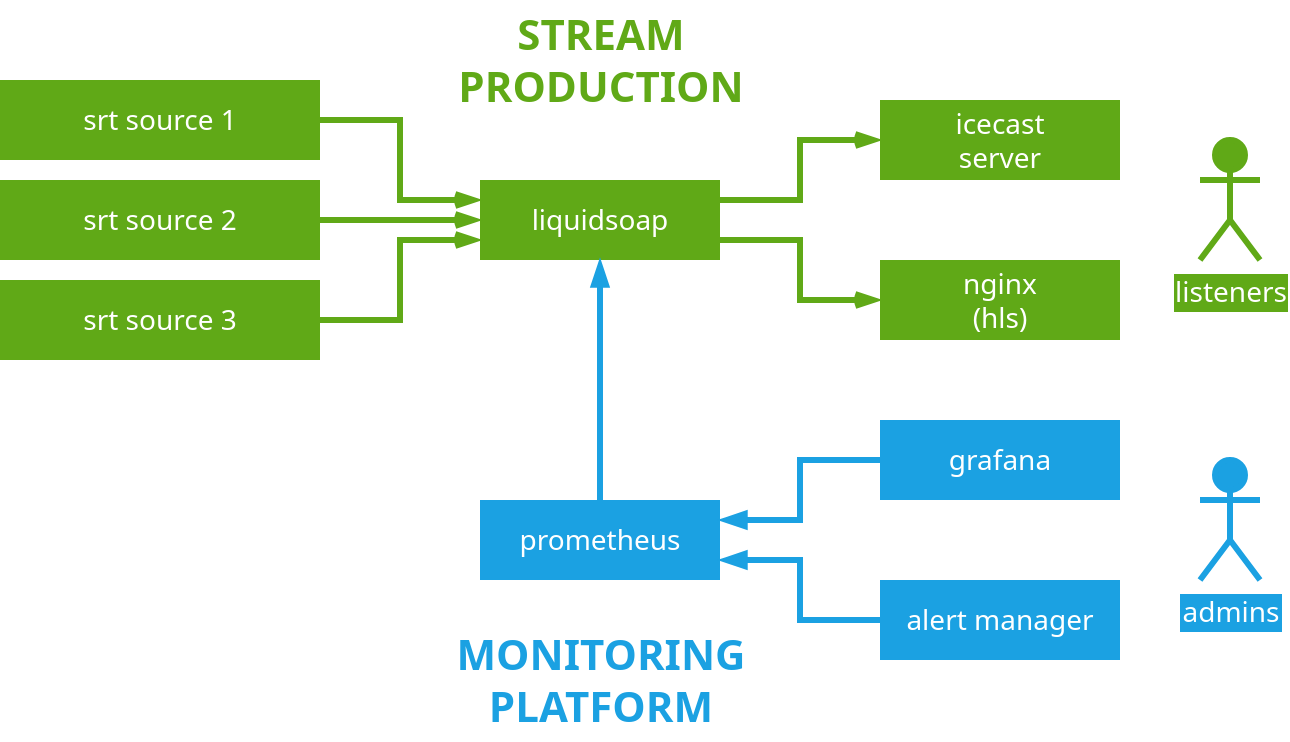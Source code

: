 <mxfile version="21.2.8" type="device" pages="2">
  <diagram name="basic" id="DVGj2fJL1oKiS5vvhOPz">
    <mxGraphModel dx="880" dy="595" grid="1" gridSize="10" guides="1" tooltips="1" connect="1" arrows="1" fold="1" page="1" pageScale="1" pageWidth="850" pageHeight="1100" math="0" shadow="0">
      <root>
        <mxCell id="0" />
        <mxCell id="1" parent="0" />
        <mxCell id="zurReYj8ri__1f3xQ187-6" style="edgeStyle=orthogonalEdgeStyle;rounded=0;hachureGap=4;orthogonalLoop=1;jettySize=auto;html=1;exitX=1;exitY=0.25;exitDx=0;exitDy=0;entryX=0;entryY=0.5;entryDx=0;entryDy=0;fontFamily=Noto Sans;fontSize=14;fillColor=#60a917;strokeColor=#60a917;fontSource=https%3A%2F%2Ffonts.googleapis.com%2Fcss%3Ffamily%3DNoto%2BSans;fontColor=#FFFFFF;strokeWidth=3;endArrow=openThin;endFill=0;" parent="1" source="zurReYj8ri__1f3xQ187-1" target="zurReYj8ri__1f3xQ187-2" edge="1">
          <mxGeometry relative="1" as="geometry" />
        </mxCell>
        <mxCell id="zurReYj8ri__1f3xQ187-7" style="edgeStyle=orthogonalEdgeStyle;rounded=0;hachureGap=4;orthogonalLoop=1;jettySize=auto;html=1;exitX=1;exitY=0.75;exitDx=0;exitDy=0;fontFamily=Noto Sans;fontSize=14;fillColor=#60a917;strokeColor=#60a917;fontSource=https%3A%2F%2Ffonts.googleapis.com%2Fcss%3Ffamily%3DNoto%2BSans;fontColor=#FFFFFF;strokeWidth=3;endArrow=openThin;endFill=0;" parent="1" source="zurReYj8ri__1f3xQ187-1" target="zurReYj8ri__1f3xQ187-3" edge="1">
          <mxGeometry relative="1" as="geometry" />
        </mxCell>
        <mxCell id="zurReYj8ri__1f3xQ187-1" value="liquidsoap" style="rounded=0;whiteSpace=wrap;html=1;hachureGap=4;fontFamily=Noto Sans;fontSize=14;fillColor=#60a917;strokeColor=none;fontSource=https%3A%2F%2Ffonts.googleapis.com%2Fcss%3Ffamily%3DNoto%2BSans;fontColor=#ffffff;strokeWidth=3;" parent="1" vertex="1">
          <mxGeometry x="320" y="240" width="120" height="40" as="geometry" />
        </mxCell>
        <mxCell id="zurReYj8ri__1f3xQ187-2" value="icecast&lt;br style=&quot;font-size: 14px;&quot;&gt;server" style="rounded=0;whiteSpace=wrap;html=1;hachureGap=4;fontFamily=Noto Sans;fontSize=14;fillColor=#60a917;strokeColor=none;fontSource=https%3A%2F%2Ffonts.googleapis.com%2Fcss%3Ffamily%3DNoto%2BSans;fontColor=#ffffff;strokeWidth=3;" parent="1" vertex="1">
          <mxGeometry x="520" y="200" width="120" height="40" as="geometry" />
        </mxCell>
        <mxCell id="zurReYj8ri__1f3xQ187-3" value="nginx&lt;br style=&quot;font-size: 14px;&quot;&gt;(hls)" style="rounded=0;whiteSpace=wrap;html=1;hachureGap=4;fontFamily=Noto Sans;fontSize=14;fillColor=#60a917;strokeColor=none;fontSource=https%3A%2F%2Ffonts.googleapis.com%2Fcss%3Ffamily%3DNoto%2BSans;fontColor=#ffffff;strokeWidth=3;" parent="1" vertex="1">
          <mxGeometry x="520" y="280" width="120" height="40" as="geometry" />
        </mxCell>
        <mxCell id="zurReYj8ri__1f3xQ187-11" value="" style="edgeStyle=orthogonalEdgeStyle;rounded=0;hachureGap=4;orthogonalLoop=1;jettySize=auto;html=1;exitX=1;exitY=0.5;exitDx=0;exitDy=0;entryX=0;entryY=0.25;entryDx=0;entryDy=0;fontFamily=Noto Sans;fontSize=14;fillColor=#60a917;strokeColor=#60a917;fontSource=https%3A%2F%2Ffonts.googleapis.com%2Fcss%3Ffamily%3DNoto%2BSans;fontColor=#FFFFFF;strokeWidth=3;endArrow=openThin;endFill=0;" parent="1" source="zurReYj8ri__1f3xQ187-8" target="zurReYj8ri__1f3xQ187-1" edge="1">
          <mxGeometry relative="1" as="geometry">
            <Array as="points">
              <mxPoint x="280" y="210" />
              <mxPoint x="280" y="250" />
            </Array>
            <mxPoint as="offset" />
          </mxGeometry>
        </mxCell>
        <mxCell id="zurReYj8ri__1f3xQ187-8" value="srt source 1" style="rounded=0;whiteSpace=wrap;html=1;hachureGap=4;fontFamily=Noto Sans;fontSize=14;fillColor=#60a917;strokeColor=none;fontSource=https%3A%2F%2Ffonts.googleapis.com%2Fcss%3Ffamily%3DNoto%2BSans;fontColor=#ffffff;strokeWidth=3;" parent="1" vertex="1">
          <mxGeometry x="80" y="190" width="160" height="40" as="geometry" />
        </mxCell>
        <mxCell id="zurReYj8ri__1f3xQ187-12" style="edgeStyle=orthogonalEdgeStyle;rounded=0;hachureGap=4;orthogonalLoop=1;jettySize=auto;html=1;exitX=1;exitY=0.5;exitDx=0;exitDy=0;entryX=0;entryY=0.5;entryDx=0;entryDy=0;fontFamily=Noto Sans;fontSize=14;fillColor=#60a917;strokeColor=#60a917;fontSource=https%3A%2F%2Ffonts.googleapis.com%2Fcss%3Ffamily%3DNoto%2BSans;fontColor=#FFFFFF;strokeWidth=3;endArrow=openThin;endFill=0;" parent="1" source="zurReYj8ri__1f3xQ187-9" target="zurReYj8ri__1f3xQ187-1" edge="1">
          <mxGeometry relative="1" as="geometry" />
        </mxCell>
        <mxCell id="zurReYj8ri__1f3xQ187-9" value="srt source 2" style="rounded=0;whiteSpace=wrap;html=1;hachureGap=4;fontFamily=Noto Sans;fontSize=14;fillColor=#60a917;strokeColor=none;fontSource=https%3A%2F%2Ffonts.googleapis.com%2Fcss%3Ffamily%3DNoto%2BSans;fontColor=#ffffff;strokeWidth=3;" parent="1" vertex="1">
          <mxGeometry x="80" y="240" width="160" height="40" as="geometry" />
        </mxCell>
        <mxCell id="zurReYj8ri__1f3xQ187-13" style="edgeStyle=orthogonalEdgeStyle;rounded=0;hachureGap=4;orthogonalLoop=1;jettySize=auto;html=1;exitX=1;exitY=0.5;exitDx=0;exitDy=0;entryX=0;entryY=0.75;entryDx=0;entryDy=0;fontFamily=Noto Sans;fontSize=14;fillColor=#60a917;strokeColor=#60a917;fontSource=https%3A%2F%2Ffonts.googleapis.com%2Fcss%3Ffamily%3DNoto%2BSans;fontColor=#FFFFFF;strokeWidth=3;endArrow=openThin;endFill=0;" parent="1" source="zurReYj8ri__1f3xQ187-10" target="zurReYj8ri__1f3xQ187-1" edge="1">
          <mxGeometry relative="1" as="geometry" />
        </mxCell>
        <mxCell id="zurReYj8ri__1f3xQ187-10" value="srt source 3" style="rounded=0;whiteSpace=wrap;html=1;hachureGap=4;fontFamily=Noto Sans;fontSize=14;fillColor=#60a917;strokeColor=none;fontSource=https%3A%2F%2Ffonts.googleapis.com%2Fcss%3Ffamily%3DNoto%2BSans;fontColor=#ffffff;strokeWidth=3;" parent="1" vertex="1">
          <mxGeometry x="80" y="290" width="160" height="40" as="geometry" />
        </mxCell>
        <mxCell id="zurReYj8ri__1f3xQ187-15" style="edgeStyle=orthogonalEdgeStyle;rounded=0;hachureGap=4;orthogonalLoop=1;jettySize=auto;html=1;exitX=0.5;exitY=0;exitDx=0;exitDy=0;entryX=0.5;entryY=1;entryDx=0;entryDy=0;fontFamily=Noto Sans;fontSize=14;fillColor=#1ba1e2;strokeColor=#1ba1e2;fontSource=https%3A%2F%2Ffonts.googleapis.com%2Fcss%3Ffamily%3DNoto%2BSans;fontColor=#FFFFFF;strokeWidth=3;endArrow=blockThin;endFill=1;" parent="1" source="zurReYj8ri__1f3xQ187-14" target="zurReYj8ri__1f3xQ187-1" edge="1">
          <mxGeometry relative="1" as="geometry" />
        </mxCell>
        <mxCell id="zurReYj8ri__1f3xQ187-14" value="prometheus" style="rounded=0;whiteSpace=wrap;html=1;hachureGap=4;fontFamily=Noto Sans;fontSize=14;fillColor=#1ba1e2;strokeColor=none;fontSource=https%3A%2F%2Ffonts.googleapis.com%2Fcss%3Ffamily%3DNoto%2BSans;fontColor=#ffffff;strokeWidth=3;" parent="1" vertex="1">
          <mxGeometry x="320" y="400" width="120" height="40" as="geometry" />
        </mxCell>
        <mxCell id="zurReYj8ri__1f3xQ187-18" style="edgeStyle=orthogonalEdgeStyle;rounded=0;hachureGap=4;orthogonalLoop=1;jettySize=auto;html=1;exitX=0;exitY=0.5;exitDx=0;exitDy=0;entryX=1;entryY=0.25;entryDx=0;entryDy=0;fontFamily=Noto Sans;fontSize=14;fillColor=#1ba1e2;strokeColor=#1ba1e2;fontSource=https%3A%2F%2Ffonts.googleapis.com%2Fcss%3Ffamily%3DNoto%2BSans;fontColor=#FFFFFF;strokeWidth=3;endArrow=blockThin;endFill=1;" parent="1" source="zurReYj8ri__1f3xQ187-17" target="zurReYj8ri__1f3xQ187-14" edge="1">
          <mxGeometry relative="1" as="geometry">
            <Array as="points">
              <mxPoint x="480" y="380" />
              <mxPoint x="480" y="410" />
            </Array>
          </mxGeometry>
        </mxCell>
        <mxCell id="zurReYj8ri__1f3xQ187-17" value="grafana" style="rounded=0;whiteSpace=wrap;html=1;hachureGap=4;fontFamily=Noto Sans;fontSize=14;fillColor=#1ba1e2;strokeColor=none;fontSource=https%3A%2F%2Ffonts.googleapis.com%2Fcss%3Ffamily%3DNoto%2BSans;fontColor=#ffffff;strokeWidth=3;" parent="1" vertex="1">
          <mxGeometry x="520" y="360" width="120" height="40" as="geometry" />
        </mxCell>
        <mxCell id="zurReYj8ri__1f3xQ187-20" style="edgeStyle=orthogonalEdgeStyle;rounded=0;hachureGap=4;orthogonalLoop=1;jettySize=auto;html=1;exitX=0;exitY=0.5;exitDx=0;exitDy=0;entryX=1;entryY=0.75;entryDx=0;entryDy=0;fontFamily=Noto Sans;fontSize=14;fillColor=#1ba1e2;strokeColor=#1ba1e2;fontSource=https%3A%2F%2Ffonts.googleapis.com%2Fcss%3Ffamily%3DNoto%2BSans;fontColor=#FFFFFF;strokeWidth=3;endArrow=blockThin;endFill=1;" parent="1" source="zurReYj8ri__1f3xQ187-19" target="zurReYj8ri__1f3xQ187-14" edge="1">
          <mxGeometry relative="1" as="geometry" />
        </mxCell>
        <mxCell id="zurReYj8ri__1f3xQ187-19" value="alert manager" style="rounded=0;whiteSpace=wrap;html=1;hachureGap=4;fontFamily=Noto Sans;fontSize=14;fillColor=#1ba1e2;strokeColor=none;fontSource=https%3A%2F%2Ffonts.googleapis.com%2Fcss%3Ffamily%3DNoto%2BSans;fontColor=#ffffff;strokeWidth=3;" parent="1" vertex="1">
          <mxGeometry x="520" y="440" width="120" height="40" as="geometry" />
        </mxCell>
        <mxCell id="zurReYj8ri__1f3xQ187-23" value="admins" style="shape=umlActor;verticalLabelPosition=bottom;verticalAlign=top;html=1;outlineConnect=0;hachureGap=4;fontFamily=Noto Sans;fontSize=14;fillColor=#1ba1e2;strokeColor=#1ba1e2;fontSource=https%3A%2F%2Ffonts.googleapis.com%2Fcss%3Ffamily%3DNoto%2BSans;fontColor=#FFFFFF;shadow=0;labelBackgroundColor=#1ba1e2;labelBorderColor=#1ba1e2;spacing=2;strokeWidth=3;" parent="1" vertex="1">
          <mxGeometry x="680" y="380" width="30" height="60" as="geometry" />
        </mxCell>
        <mxCell id="zurReYj8ri__1f3xQ187-25" value="listeners" style="shape=umlActor;verticalLabelPosition=bottom;verticalAlign=top;html=1;outlineConnect=0;hachureGap=4;fontFamily=Noto Sans;fontSize=14;fillColor=#60a917;strokeColor=#60a917;fontSource=https%3A%2F%2Ffonts.googleapis.com%2Fcss%3Ffamily%3DNoto%2BSans;fontColor=#FFFFFF;labelBackgroundColor=#60a917;labelBorderColor=#60a917;strokeWidth=3;" parent="1" vertex="1">
          <mxGeometry x="680" y="220" width="30" height="60" as="geometry" />
        </mxCell>
        <mxCell id="zurReYj8ri__1f3xQ187-30" value="MONITORING&lt;br&gt;PLATFORM" style="text;html=1;align=center;verticalAlign=middle;resizable=0;points=[];autosize=1;strokeColor=none;fillColor=none;fontFamily=Noto Sans;fontSource=https%3A%2F%2Ffonts.googleapis.com%2Fcss%3Ffamily%3DNoto%2BSans;fontSize=21;fontColor=#1ba1e2;fontStyle=1" parent="1" vertex="1">
          <mxGeometry x="300" y="460" width="160" height="60" as="geometry" />
        </mxCell>
        <mxCell id="zurReYj8ri__1f3xQ187-31" value="STREAM&lt;br&gt;PRODUCTION" style="text;html=1;align=center;verticalAlign=middle;resizable=0;points=[];autosize=1;strokeColor=none;fillColor=none;fontFamily=Noto Sans;fontSource=https%3A%2F%2Ffonts.googleapis.com%2Fcss%3Ffamily%3DNoto%2BSans;fontSize=21;fontColor=#60a917;fontStyle=1" parent="1" vertex="1">
          <mxGeometry x="300" y="150" width="160" height="60" as="geometry" />
        </mxCell>
      </root>
    </mxGraphModel>
  </diagram>
  <diagram name="advanced" id="lbaS5L5Axm_BcVFivu4y">
    <mxGraphModel dx="1776" dy="626" grid="1" gridSize="10" guides="1" tooltips="1" connect="1" arrows="1" fold="1" page="1" pageScale="1" pageWidth="850" pageHeight="1100" math="0" shadow="0">
      <root>
        <mxCell id="eko8d5q0w84eVp3dR92D-0" />
        <mxCell id="eko8d5q0w84eVp3dR92D-1" parent="eko8d5q0w84eVp3dR92D-0" />
        <mxCell id="eko8d5q0w84eVp3dR92D-4" value="liquidsoap-myradio" style="rounded=0;whiteSpace=wrap;html=1;hachureGap=4;fontFamily=Noto Sans;fontSize=14;fillColor=#60a917;strokeColor=none;fontSource=https%3A%2F%2Ffonts.googleapis.com%2Fcss%3Ffamily%3DNoto%2BSans;fontColor=#ffffff;strokeWidth=3;verticalAlign=top;gradientColor=none;fillStyle=auto;" vertex="1" parent="eko8d5q0w84eVp3dR92D-1">
          <mxGeometry x="200" y="200" width="460" height="490" as="geometry" />
        </mxCell>
        <mxCell id="pP1OHF-rgHeRz0WaxrJv-97" style="edgeStyle=orthogonalEdgeStyle;shape=connector;rounded=0;hachureGap=4;orthogonalLoop=1;jettySize=auto;html=1;exitX=1;exitY=0.5;exitDx=0;exitDy=0;entryX=0;entryY=0.5;entryDx=0;entryDy=0;labelBackgroundColor=default;strokeColor=#e67300;strokeWidth=3;fontFamily=Noto Sans;fontSource=https%3A%2F%2Ffonts.googleapis.com%2Fcss%3Ffamily%3DNoto%2BSans;fontSize=14;fontColor=#FFFFFF;endArrow=openThin;endFill=0;fillColor=#60a917;" edge="1" parent="eko8d5q0w84eVp3dR92D-1" source="pP1OHF-rgHeRz0WaxrJv-56" target="pP1OHF-rgHeRz0WaxrJv-100">
          <mxGeometry relative="1" as="geometry" />
        </mxCell>
        <mxCell id="pP1OHF-rgHeRz0WaxrJv-96" style="edgeStyle=orthogonalEdgeStyle;shape=connector;rounded=0;hachureGap=4;orthogonalLoop=1;jettySize=auto;html=1;exitX=1;exitY=0.5;exitDx=0;exitDy=0;entryX=0;entryY=0.5;entryDx=0;entryDy=0;labelBackgroundColor=default;strokeColor=#e67300;strokeWidth=3;fontFamily=Noto Sans;fontSource=https%3A%2F%2Ffonts.googleapis.com%2Fcss%3Ffamily%3DNoto%2BSans;fontSize=14;fontColor=#FFFFFF;endArrow=openThin;endFill=0;fillColor=#60a917;" edge="1" parent="eko8d5q0w84eVp3dR92D-1" source="pP1OHF-rgHeRz0WaxrJv-58" target="pP1OHF-rgHeRz0WaxrJv-102">
          <mxGeometry relative="1" as="geometry" />
        </mxCell>
        <mxCell id="pP1OHF-rgHeRz0WaxrJv-95" style="edgeStyle=orthogonalEdgeStyle;shape=connector;rounded=0;hachureGap=4;orthogonalLoop=1;jettySize=auto;html=1;exitX=1;exitY=0.5;exitDx=0;exitDy=0;entryX=0;entryY=0.5;entryDx=0;entryDy=0;labelBackgroundColor=default;strokeColor=#e67300;strokeWidth=3;fontFamily=Noto Sans;fontSource=https%3A%2F%2Ffonts.googleapis.com%2Fcss%3Ffamily%3DNoto%2BSans;fontSize=14;fontColor=#FFFFFF;endArrow=openThin;endFill=0;fillColor=#60a917;" edge="1" parent="eko8d5q0w84eVp3dR92D-1" source="pP1OHF-rgHeRz0WaxrJv-59" target="pP1OHF-rgHeRz0WaxrJv-103">
          <mxGeometry relative="1" as="geometry">
            <Array as="points" />
          </mxGeometry>
        </mxCell>
        <mxCell id="pP1OHF-rgHeRz0WaxrJv-94" style="edgeStyle=orthogonalEdgeStyle;shape=connector;rounded=0;hachureGap=4;orthogonalLoop=1;jettySize=auto;html=1;exitX=1;exitY=0.5;exitDx=0;exitDy=0;labelBackgroundColor=default;strokeColor=#e67300;strokeWidth=3;fontFamily=Noto Sans;fontSource=https%3A%2F%2Ffonts.googleapis.com%2Fcss%3Ffamily%3DNoto%2BSans;fontSize=14;fontColor=#FFFFFF;endArrow=openThin;endFill=0;fillColor=#60a917;entryX=0;entryY=0.5;entryDx=0;entryDy=0;" edge="1" parent="eko8d5q0w84eVp3dR92D-1" source="pP1OHF-rgHeRz0WaxrJv-60" target="pP1OHF-rgHeRz0WaxrJv-104">
          <mxGeometry relative="1" as="geometry">
            <mxPoint x="690" y="380" as="targetPoint" />
          </mxGeometry>
        </mxCell>
        <mxCell id="pP1OHF-rgHeRz0WaxrJv-93" style="edgeStyle=orthogonalEdgeStyle;shape=connector;rounded=0;hachureGap=4;orthogonalLoop=1;jettySize=auto;html=1;exitX=1;exitY=0.5;exitDx=0;exitDy=0;entryX=0;entryY=0.5;entryDx=0;entryDy=0;labelBackgroundColor=default;strokeColor=#e67300;strokeWidth=3;fontFamily=Noto Sans;fontSource=https%3A%2F%2Ffonts.googleapis.com%2Fcss%3Ffamily%3DNoto%2BSans;fontSize=14;fontColor=#FFFFFF;endArrow=openThin;endFill=0;fillColor=#60a917;" edge="1" parent="eko8d5q0w84eVp3dR92D-1" source="pP1OHF-rgHeRz0WaxrJv-61" target="pP1OHF-rgHeRz0WaxrJv-105">
          <mxGeometry relative="1" as="geometry" />
        </mxCell>
        <mxCell id="pP1OHF-rgHeRz0WaxrJv-26" value="prometheus metrics" style="rounded=0;whiteSpace=wrap;html=1;hachureGap=4;fontFamily=Noto Sans;fontSize=14;fillColor=#7363A0;strokeColor=none;fontSource=https%3A%2F%2Ffonts.googleapis.com%2Fcss%3Ffamily%3DNoto%2BSans;fontColor=#ffffff;strokeWidth=3;verticalAlign=top;gradientColor=none;fillStyle=auto;" vertex="1" parent="eko8d5q0w84eVp3dR92D-1">
          <mxGeometry x="430" y="570" width="180" height="130" as="geometry" />
        </mxCell>
        <mxCell id="eko8d5q0w84eVp3dR92D-5" value="icecast server" style="rounded=0;whiteSpace=wrap;html=1;hachureGap=4;fontFamily=Noto Sans;fontSize=14;fillColor=#60a917;strokeColor=none;fontSource=https%3A%2F%2Ffonts.googleapis.com%2Fcss%3Ffamily%3DNoto%2BSans;fontColor=#ffffff;strokeWidth=3;verticalAlign=top;" vertex="1" parent="eko8d5q0w84eVp3dR92D-1">
          <mxGeometry x="700" y="200" width="260" height="240" as="geometry" />
        </mxCell>
        <mxCell id="eko8d5q0w84eVp3dR92D-6" value="nginx server (HTTP / HLS)" style="rounded=0;whiteSpace=wrap;html=1;hachureGap=4;fontFamily=Noto Sans;fontSize=14;fillColor=#60a917;strokeColor=none;fontSource=https%3A%2F%2Ffonts.googleapis.com%2Fcss%3Ffamily%3DNoto%2BSans;fontColor=#ffffff;strokeWidth=3;verticalAlign=bottom;" vertex="1" parent="eko8d5q0w84eVp3dR92D-1">
          <mxGeometry x="700" y="460" width="260" height="110" as="geometry" />
        </mxCell>
        <mxCell id="eko8d5q0w84eVp3dR92D-7" value="" style="edgeStyle=orthogonalEdgeStyle;rounded=0;hachureGap=4;orthogonalLoop=1;jettySize=auto;html=1;exitX=1;exitY=0.5;exitDx=0;exitDy=0;entryX=0;entryY=0.5;entryDx=0;entryDy=0;fontFamily=Noto Sans;fontSize=14;fillColor=#60a917;strokeColor=#60a917;fontSource=https%3A%2F%2Ffonts.googleapis.com%2Fcss%3Ffamily%3DNoto%2BSans;fontColor=#FFFFFF;strokeWidth=3;endArrow=openThin;endFill=0;" edge="1" parent="eko8d5q0w84eVp3dR92D-1" source="eko8d5q0w84eVp3dR92D-8" target="pP1OHF-rgHeRz0WaxrJv-1">
          <mxGeometry relative="1" as="geometry">
            <Array as="points" />
            <mxPoint as="offset" />
          </mxGeometry>
        </mxCell>
        <mxCell id="eko8d5q0w84eVp3dR92D-8" value="srt voieA_caller1" style="rounded=0;whiteSpace=wrap;html=1;hachureGap=4;fontFamily=Noto Sans;fontSize=14;fillColor=#60a917;strokeColor=none;fontSource=https%3A%2F%2Ffonts.googleapis.com%2Fcss%3Ffamily%3DNoto%2BSans;fontColor=#ffffff;strokeWidth=3;" vertex="1" parent="eko8d5q0w84eVp3dR92D-1">
          <mxGeometry y="250" width="160" height="20" as="geometry" />
        </mxCell>
        <mxCell id="eko8d5q0w84eVp3dR92D-9" style="edgeStyle=orthogonalEdgeStyle;rounded=0;hachureGap=4;orthogonalLoop=1;jettySize=auto;html=1;exitX=1;exitY=0.5;exitDx=0;exitDy=0;entryX=0;entryY=0.5;entryDx=0;entryDy=0;fontFamily=Noto Sans;fontSize=14;fillColor=#60a917;strokeColor=#60a917;fontSource=https%3A%2F%2Ffonts.googleapis.com%2Fcss%3Ffamily%3DNoto%2BSans;fontColor=#FFFFFF;strokeWidth=3;endArrow=openThin;endFill=0;" edge="1" parent="eko8d5q0w84eVp3dR92D-1" source="eko8d5q0w84eVp3dR92D-10" target="pP1OHF-rgHeRz0WaxrJv-2">
          <mxGeometry relative="1" as="geometry" />
        </mxCell>
        <mxCell id="eko8d5q0w84eVp3dR92D-10" value="srt voieA_caller2" style="rounded=0;whiteSpace=wrap;html=1;hachureGap=4;fontFamily=Noto Sans;fontSize=14;fillColor=#60a917;strokeColor=none;fontSource=https%3A%2F%2Ffonts.googleapis.com%2Fcss%3Ffamily%3DNoto%2BSans;fontColor=#ffffff;strokeWidth=3;" vertex="1" parent="eko8d5q0w84eVp3dR92D-1">
          <mxGeometry y="290" width="160" height="20" as="geometry" />
        </mxCell>
        <mxCell id="eko8d5q0w84eVp3dR92D-11" style="edgeStyle=orthogonalEdgeStyle;rounded=0;hachureGap=4;orthogonalLoop=1;jettySize=auto;html=1;exitX=1;exitY=0.5;exitDx=0;exitDy=0;entryX=0;entryY=0.5;entryDx=0;entryDy=0;fontFamily=Noto Sans;fontSize=14;fillColor=#60a917;strokeColor=#60a917;fontSource=https%3A%2F%2Ffonts.googleapis.com%2Fcss%3Ffamily%3DNoto%2BSans;fontColor=#FFFFFF;strokeWidth=3;endArrow=openThin;endFill=0;" edge="1" parent="eko8d5q0w84eVp3dR92D-1" source="eko8d5q0w84eVp3dR92D-12" target="pP1OHF-rgHeRz0WaxrJv-7">
          <mxGeometry relative="1" as="geometry" />
        </mxCell>
        <mxCell id="eko8d5q0w84eVp3dR92D-12" value="srt voieB_caller1" style="rounded=0;whiteSpace=wrap;html=1;hachureGap=4;fontFamily=Noto Sans;fontSize=14;fillColor=#60a917;strokeColor=none;fontSource=https%3A%2F%2Ffonts.googleapis.com%2Fcss%3Ffamily%3DNoto%2BSans;fontColor=#ffffff;strokeWidth=3;" vertex="1" parent="eko8d5q0w84eVp3dR92D-1">
          <mxGeometry y="330" width="160" height="20" as="geometry" />
        </mxCell>
        <mxCell id="eko8d5q0w84eVp3dR92D-20" value="listeners" style="shape=umlActor;verticalLabelPosition=bottom;verticalAlign=top;html=1;outlineConnect=0;hachureGap=4;fontFamily=Noto Sans;fontSize=14;fillColor=#60a917;strokeColor=#60a917;fontSource=https%3A%2F%2Ffonts.googleapis.com%2Fcss%3Ffamily%3DNoto%2BSans;fontColor=#FFFFFF;labelBackgroundColor=#60a917;labelBorderColor=#60a917;strokeWidth=3;" vertex="1" parent="eko8d5q0w84eVp3dR92D-1">
          <mxGeometry x="1010" y="360" width="30" height="60" as="geometry" />
        </mxCell>
        <mxCell id="eko8d5q0w84eVp3dR92D-22" value="STREAM OUTPUTS" style="text;html=1;align=center;verticalAlign=middle;resizable=0;points=[];autosize=1;strokeColor=none;fillColor=none;fontFamily=Noto Sans;fontSource=https%3A%2F%2Ffonts.googleapis.com%2Fcss%3Ffamily%3DNoto%2BSans;fontSize=21;fontColor=#60a917;fontStyle=1" vertex="1" parent="eko8d5q0w84eVp3dR92D-1">
          <mxGeometry x="720" y="150" width="200" height="40" as="geometry" />
        </mxCell>
        <mxCell id="pP1OHF-rgHeRz0WaxrJv-29" style="edgeStyle=orthogonalEdgeStyle;rounded=0;orthogonalLoop=1;jettySize=auto;html=1;exitX=1;exitY=0.5;exitDx=0;exitDy=0;entryX=0;entryY=0.5;entryDx=0;entryDy=0;endArrow=openThin;fontSize=14;fontFamily=Noto Sans;strokeColor=#FFFFFF;fontColor=#FFFFFF;hachureGap=4;fillColor=#60a917;fontSource=https%3A%2F%2Ffonts.googleapis.com%2Fcss%3Ffamily%3DNoto%2BSans;strokeWidth=3;endFill=0;" edge="1" parent="eko8d5q0w84eVp3dR92D-1" source="pP1OHF-rgHeRz0WaxrJv-1" target="pP1OHF-rgHeRz0WaxrJv-28">
          <mxGeometry relative="1" as="geometry" />
        </mxCell>
        <mxCell id="pP1OHF-rgHeRz0WaxrJv-1" value="port :10000" style="rounded=0;whiteSpace=wrap;html=1;fontFamily=Noto Sans;fontSource=https%3A%2F%2Ffonts.googleapis.com%2Fcss%3Ffamily%3DNoto%2BSans;strokeColor=#60a917;strokeWidth=2;dashed=1;perimeterSpacing=0;fontStyle=1;fontColor=#60a917;" vertex="1" parent="eko8d5q0w84eVp3dR92D-1">
          <mxGeometry x="200" y="250" width="80" height="20" as="geometry" />
        </mxCell>
        <mxCell id="pP1OHF-rgHeRz0WaxrJv-32" style="edgeStyle=orthogonalEdgeStyle;rounded=0;orthogonalLoop=1;jettySize=auto;html=1;exitX=1;exitY=0.5;exitDx=0;exitDy=0;entryX=0;entryY=0.5;entryDx=0;entryDy=0;endArrow=openThin;fontSize=14;fontFamily=Noto Sans;strokeColor=#FFFFFF;fontColor=#FFFFFF;hachureGap=4;fillColor=#60a917;fontSource=https%3A%2F%2Ffonts.googleapis.com%2Fcss%3Ffamily%3DNoto%2BSans;strokeWidth=3;endFill=0;" edge="1" parent="eko8d5q0w84eVp3dR92D-1" source="pP1OHF-rgHeRz0WaxrJv-2" target="pP1OHF-rgHeRz0WaxrJv-28">
          <mxGeometry relative="1" as="geometry" />
        </mxCell>
        <mxCell id="pP1OHF-rgHeRz0WaxrJv-2" value="port :10001" style="rounded=0;whiteSpace=wrap;html=1;fontFamily=Noto Sans;fontSource=https%3A%2F%2Ffonts.googleapis.com%2Fcss%3Ffamily%3DNoto%2BSans;strokeColor=#60a917;strokeWidth=2;dashed=1;perimeterSpacing=0;fontStyle=1;fontColor=#60a917;" vertex="1" parent="eko8d5q0w84eVp3dR92D-1">
          <mxGeometry x="200" y="290" width="80" height="20" as="geometry" />
        </mxCell>
        <mxCell id="pP1OHF-rgHeRz0WaxrJv-12" style="edgeStyle=orthogonalEdgeStyle;rounded=0;orthogonalLoop=1;jettySize=auto;html=1;exitX=1;exitY=0.5;exitDx=0;exitDy=0;entryX=0;entryY=0.5;entryDx=0;entryDy=0;endArrow=openThin;fontSize=14;fontFamily=Noto Sans;strokeColor=#60a917;fontColor=#FFFFFF;hachureGap=4;fillColor=#60a917;fontSource=https%3A%2F%2Ffonts.googleapis.com%2Fcss%3Ffamily%3DNoto%2BSans;strokeWidth=3;endFill=0;" edge="1" parent="eko8d5q0w84eVp3dR92D-1" source="pP1OHF-rgHeRz0WaxrJv-3" target="pP1OHF-rgHeRz0WaxrJv-8">
          <mxGeometry relative="1" as="geometry" />
        </mxCell>
        <mxCell id="pP1OHF-rgHeRz0WaxrJv-3" value="srt voieB_caller2" style="rounded=0;whiteSpace=wrap;html=1;hachureGap=4;fontFamily=Noto Sans;fontSize=14;fillColor=#60a917;strokeColor=none;fontSource=https%3A%2F%2Ffonts.googleapis.com%2Fcss%3Ffamily%3DNoto%2BSans;fontColor=#ffffff;strokeWidth=3;" vertex="1" parent="eko8d5q0w84eVp3dR92D-1">
          <mxGeometry y="370" width="160" height="20" as="geometry" />
        </mxCell>
        <mxCell id="pP1OHF-rgHeRz0WaxrJv-13" style="edgeStyle=orthogonalEdgeStyle;rounded=0;orthogonalLoop=1;jettySize=auto;html=1;exitX=1;exitY=0.5;exitDx=0;exitDy=0;entryX=0;entryY=0.5;entryDx=0;entryDy=0;endArrow=openThin;fontSize=14;fontFamily=Noto Sans;strokeColor=#60a917;fontColor=#FFFFFF;hachureGap=4;fillColor=#60a917;fontSource=https%3A%2F%2Ffonts.googleapis.com%2Fcss%3Ffamily%3DNoto%2BSans;strokeWidth=3;endFill=0;" edge="1" parent="eko8d5q0w84eVp3dR92D-1" source="pP1OHF-rgHeRz0WaxrJv-4" target="pP1OHF-rgHeRz0WaxrJv-9">
          <mxGeometry relative="1" as="geometry" />
        </mxCell>
        <mxCell id="pP1OHF-rgHeRz0WaxrJv-4" value="srt override_caller1" style="rounded=0;whiteSpace=wrap;html=1;hachureGap=4;fontFamily=Noto Sans;fontSize=14;fillColor=#60a917;strokeColor=none;fontSource=https%3A%2F%2Ffonts.googleapis.com%2Fcss%3Ffamily%3DNoto%2BSans;fontColor=#ffffff;strokeWidth=3;" vertex="1" parent="eko8d5q0w84eVp3dR92D-1">
          <mxGeometry y="410" width="160" height="20" as="geometry" />
        </mxCell>
        <mxCell id="pP1OHF-rgHeRz0WaxrJv-14" style="edgeStyle=orthogonalEdgeStyle;rounded=0;orthogonalLoop=1;jettySize=auto;html=1;exitX=1;exitY=0.5;exitDx=0;exitDy=0;entryX=0;entryY=0.5;entryDx=0;entryDy=0;endArrow=openThin;fontSize=14;fontFamily=Noto Sans;strokeColor=#60a917;fontColor=#FFFFFF;hachureGap=4;fillColor=#60a917;fontSource=https%3A%2F%2Ffonts.googleapis.com%2Fcss%3Ffamily%3DNoto%2BSans;strokeWidth=3;endFill=0;" edge="1" parent="eko8d5q0w84eVp3dR92D-1" source="pP1OHF-rgHeRz0WaxrJv-5" target="pP1OHF-rgHeRz0WaxrJv-10">
          <mxGeometry relative="1" as="geometry" />
        </mxCell>
        <mxCell id="pP1OHF-rgHeRz0WaxrJv-5" value="srt override_caller2" style="rounded=0;whiteSpace=wrap;html=1;hachureGap=4;fontFamily=Noto Sans;fontSize=14;fillColor=#60a917;strokeColor=none;fontSource=https%3A%2F%2Ffonts.googleapis.com%2Fcss%3Ffamily%3DNoto%2BSans;fontColor=#ffffff;strokeWidth=3;" vertex="1" parent="eko8d5q0w84eVp3dR92D-1">
          <mxGeometry y="450" width="160" height="20" as="geometry" />
        </mxCell>
        <mxCell id="pP1OHF-rgHeRz0WaxrJv-15" style="edgeStyle=orthogonalEdgeStyle;rounded=0;orthogonalLoop=1;jettySize=auto;html=1;exitX=1;exitY=0.5;exitDx=0;exitDy=0;entryX=0;entryY=0.5;entryDx=0;entryDy=0;endArrow=openThin;fontSize=14;fontFamily=Noto Sans;strokeColor=#60a917;fontColor=#FFFFFF;hachureGap=4;fillColor=#60a917;fontSource=https%3A%2F%2Ffonts.googleapis.com%2Fcss%3Ffamily%3DNoto%2BSans;strokeWidth=3;endFill=0;" edge="1" parent="eko8d5q0w84eVp3dR92D-1" source="pP1OHF-rgHeRz0WaxrJv-6" target="pP1OHF-rgHeRz0WaxrJv-11">
          <mxGeometry relative="1" as="geometry" />
        </mxCell>
        <mxCell id="pP1OHF-rgHeRz0WaxrJv-6" value="srt sat_sat1" style="rounded=0;whiteSpace=wrap;html=1;hachureGap=4;fontFamily=Noto Sans;fontSize=14;fillColor=#60a917;strokeColor=none;fontSource=https%3A%2F%2Ffonts.googleapis.com%2Fcss%3Ffamily%3DNoto%2BSans;fontColor=#ffffff;strokeWidth=3;" vertex="1" parent="eko8d5q0w84eVp3dR92D-1">
          <mxGeometry y="490" width="160" height="20" as="geometry" />
        </mxCell>
        <mxCell id="pP1OHF-rgHeRz0WaxrJv-34" style="edgeStyle=orthogonalEdgeStyle;rounded=0;orthogonalLoop=1;jettySize=auto;html=1;exitX=1;exitY=0.5;exitDx=0;exitDy=0;entryX=0;entryY=0.5;entryDx=0;entryDy=0;endArrow=openThin;fontSize=14;fontFamily=Noto Sans;strokeColor=#FFFFFF;fontColor=#FFFFFF;hachureGap=4;fillColor=#60a917;fontSource=https%3A%2F%2Ffonts.googleapis.com%2Fcss%3Ffamily%3DNoto%2BSans;strokeWidth=3;endFill=0;" edge="1" parent="eko8d5q0w84eVp3dR92D-1" source="pP1OHF-rgHeRz0WaxrJv-7" target="pP1OHF-rgHeRz0WaxrJv-28">
          <mxGeometry relative="1" as="geometry" />
        </mxCell>
        <mxCell id="pP1OHF-rgHeRz0WaxrJv-7" value="port :10002" style="rounded=0;whiteSpace=wrap;html=1;fontFamily=Noto Sans;fontSource=https%3A%2F%2Ffonts.googleapis.com%2Fcss%3Ffamily%3DNoto%2BSans;strokeColor=#60a917;strokeWidth=2;dashed=1;perimeterSpacing=0;fontStyle=1;fontColor=#60a917;" vertex="1" parent="eko8d5q0w84eVp3dR92D-1">
          <mxGeometry x="200" y="330" width="80" height="20" as="geometry" />
        </mxCell>
        <mxCell id="pP1OHF-rgHeRz0WaxrJv-37" style="edgeStyle=orthogonalEdgeStyle;rounded=0;orthogonalLoop=1;jettySize=auto;html=1;exitX=1;exitY=0.5;exitDx=0;exitDy=0;entryX=0;entryY=0.5;entryDx=0;entryDy=0;endArrow=openThin;fontSize=14;fontFamily=Noto Sans;strokeColor=#FFFFFF;fontColor=#FFFFFF;hachureGap=4;fillColor=#60a917;fontSource=https%3A%2F%2Ffonts.googleapis.com%2Fcss%3Ffamily%3DNoto%2BSans;strokeWidth=3;endFill=0;" edge="1" parent="eko8d5q0w84eVp3dR92D-1" source="pP1OHF-rgHeRz0WaxrJv-8" target="pP1OHF-rgHeRz0WaxrJv-28">
          <mxGeometry relative="1" as="geometry" />
        </mxCell>
        <mxCell id="pP1OHF-rgHeRz0WaxrJv-8" value="port :10003" style="rounded=0;whiteSpace=wrap;html=1;fontFamily=Noto Sans;fontSource=https%3A%2F%2Ffonts.googleapis.com%2Fcss%3Ffamily%3DNoto%2BSans;strokeColor=#60a917;strokeWidth=2;dashed=1;perimeterSpacing=0;fontStyle=1;fontColor=#60a917;" vertex="1" parent="eko8d5q0w84eVp3dR92D-1">
          <mxGeometry x="200" y="370" width="80" height="20" as="geometry" />
        </mxCell>
        <mxCell id="pP1OHF-rgHeRz0WaxrJv-38" style="edgeStyle=orthogonalEdgeStyle;rounded=0;orthogonalLoop=1;jettySize=auto;html=1;exitX=1;exitY=0.5;exitDx=0;exitDy=0;entryX=0;entryY=0.5;entryDx=0;entryDy=0;endArrow=openThin;fontSize=14;fontFamily=Noto Sans;strokeColor=#FFFFFF;fontColor=#FFFFFF;hachureGap=4;fillColor=#60a917;fontSource=https%3A%2F%2Ffonts.googleapis.com%2Fcss%3Ffamily%3DNoto%2BSans;strokeWidth=3;endFill=0;dashed=1;" edge="1" parent="eko8d5q0w84eVp3dR92D-1" source="pP1OHF-rgHeRz0WaxrJv-9" target="pP1OHF-rgHeRz0WaxrJv-28">
          <mxGeometry relative="1" as="geometry" />
        </mxCell>
        <mxCell id="pP1OHF-rgHeRz0WaxrJv-9" value="port :10004" style="rounded=0;whiteSpace=wrap;html=1;fontFamily=Noto Sans;fontSource=https%3A%2F%2Ffonts.googleapis.com%2Fcss%3Ffamily%3DNoto%2BSans;strokeColor=#60a917;strokeWidth=2;dashed=1;perimeterSpacing=0;fontStyle=1;fontColor=#60a917;" vertex="1" parent="eko8d5q0w84eVp3dR92D-1">
          <mxGeometry x="200" y="410" width="80" height="20" as="geometry" />
        </mxCell>
        <mxCell id="pP1OHF-rgHeRz0WaxrJv-39" style="edgeStyle=orthogonalEdgeStyle;rounded=0;orthogonalLoop=1;jettySize=auto;html=1;exitX=1;exitY=0.5;exitDx=0;exitDy=0;entryX=0;entryY=0.5;entryDx=0;entryDy=0;endArrow=openThin;fontSize=14;fontFamily=Noto Sans;strokeColor=#FFFFFF;fontColor=#FFFFFF;hachureGap=4;fillColor=#60a917;fontSource=https%3A%2F%2Ffonts.googleapis.com%2Fcss%3Ffamily%3DNoto%2BSans;strokeWidth=3;endFill=0;dashed=1;" edge="1" parent="eko8d5q0w84eVp3dR92D-1" source="pP1OHF-rgHeRz0WaxrJv-10" target="pP1OHF-rgHeRz0WaxrJv-28">
          <mxGeometry relative="1" as="geometry" />
        </mxCell>
        <mxCell id="pP1OHF-rgHeRz0WaxrJv-10" value="port :10005" style="rounded=0;whiteSpace=wrap;html=1;fontFamily=Noto Sans;fontSource=https%3A%2F%2Ffonts.googleapis.com%2Fcss%3Ffamily%3DNoto%2BSans;strokeColor=#60a917;strokeWidth=2;dashed=1;perimeterSpacing=0;fontStyle=1;fontColor=#60a917;" vertex="1" parent="eko8d5q0w84eVp3dR92D-1">
          <mxGeometry x="200" y="450" width="80" height="20" as="geometry" />
        </mxCell>
        <mxCell id="pP1OHF-rgHeRz0WaxrJv-41" style="edgeStyle=orthogonalEdgeStyle;rounded=0;orthogonalLoop=1;jettySize=auto;html=1;exitX=1;exitY=0.5;exitDx=0;exitDy=0;entryX=0;entryY=0.5;entryDx=0;entryDy=0;endArrow=openThin;fontSize=14;fontFamily=Noto Sans;strokeColor=#FFFFFF;fontColor=#FFFFFF;hachureGap=4;fillColor=#60a917;fontSource=https%3A%2F%2Ffonts.googleapis.com%2Fcss%3Ffamily%3DNoto%2BSans;strokeWidth=3;endFill=0;" edge="1" parent="eko8d5q0w84eVp3dR92D-1" source="pP1OHF-rgHeRz0WaxrJv-11" target="pP1OHF-rgHeRz0WaxrJv-28">
          <mxGeometry relative="1" as="geometry" />
        </mxCell>
        <mxCell id="pP1OHF-rgHeRz0WaxrJv-11" value="port :10006" style="rounded=0;whiteSpace=wrap;html=1;fontFamily=Noto Sans;fontSource=https%3A%2F%2Ffonts.googleapis.com%2Fcss%3Ffamily%3DNoto%2BSans;strokeColor=#60a917;strokeWidth=2;dashed=1;perimeterSpacing=0;fontStyle=1;fontColor=#60a917;" vertex="1" parent="eko8d5q0w84eVp3dR92D-1">
          <mxGeometry x="200" y="490" width="80" height="20" as="geometry" />
        </mxCell>
        <mxCell id="pP1OHF-rgHeRz0WaxrJv-17" value="SRT INPUTS" style="text;html=1;align=center;verticalAlign=middle;resizable=0;points=[];autosize=1;strokeColor=none;fillColor=none;fontFamily=Noto Sans;fontSource=https%3A%2F%2Ffonts.googleapis.com%2Fcss%3Ffamily%3DNoto%2BSans;fontSize=21;fontColor=#60a917;fontStyle=1" vertex="1" parent="eko8d5q0w84eVp3dR92D-1">
          <mxGeometry x="10" y="200" width="140" height="40" as="geometry" />
        </mxCell>
        <mxCell id="pP1OHF-rgHeRz0WaxrJv-20" value="http api" style="rounded=0;whiteSpace=wrap;html=1;hachureGap=4;fontFamily=Noto Sans;fontSize=14;fillColor=#00A08F;strokeColor=none;fontSource=https%3A%2F%2Ffonts.googleapis.com%2Fcss%3Ffamily%3DNoto%2BSans;fontColor=#ffffff;strokeWidth=3;verticalAlign=top;gradientColor=none;fillStyle=auto;" vertex="1" parent="eko8d5q0w84eVp3dR92D-1">
          <mxGeometry x="210" y="590" width="180" height="110" as="geometry" />
        </mxCell>
        <mxCell id="pP1OHF-rgHeRz0WaxrJv-22" value="&lt;font color=&quot;#00a08f&quot;&gt;port :7000 /livesource&lt;/font&gt;" style="rounded=0;whiteSpace=wrap;html=1;fontFamily=Noto Sans;fontSource=https%3A%2F%2Ffonts.googleapis.com%2Fcss%3Ffamily%3DNoto%2BSans;strokeColor=#00A08F;strokeWidth=2;dashed=1;perimeterSpacing=0;fontStyle=1;fontColor=#60a917;" vertex="1" parent="eko8d5q0w84eVp3dR92D-1">
          <mxGeometry x="220" y="680" width="160" height="20" as="geometry" />
        </mxCell>
        <mxCell id="pP1OHF-rgHeRz0WaxrJv-25" value="&lt;font&gt;port :6001 /metrics&lt;/font&gt;" style="rounded=0;whiteSpace=wrap;html=1;fontFamily=Noto Sans;fontSource=https%3A%2F%2Ffonts.googleapis.com%2Fcss%3Ffamily%3DNoto%2BSans;strokeColor=#7363A0;strokeWidth=2;dashed=1;perimeterSpacing=0;fontStyle=1;fontColor=#7363A0;" vertex="1" parent="eko8d5q0w84eVp3dR92D-1">
          <mxGeometry x="440" y="680" width="160" height="20" as="geometry" />
        </mxCell>
        <mxCell id="pP1OHF-rgHeRz0WaxrJv-27" value="local storage" style="rounded=0;whiteSpace=wrap;html=1;hachureGap=4;fontFamily=Noto Sans;fontSize=14;fillColor=#E67300;strokeColor=none;fontSource=https%3A%2F%2Ffonts.googleapis.com%2Fcss%3Ffamily%3DNoto%2BSans;fontColor=#ffffff;strokeWidth=3;verticalAlign=top;gradientColor=none;fillStyle=auto;" vertex="1" parent="eko8d5q0w84eVp3dR92D-1">
          <mxGeometry x="660" y="450" width="160" height="100" as="geometry" />
        </mxCell>
        <mxCell id="pP1OHF-rgHeRz0WaxrJv-65" style="edgeStyle=orthogonalEdgeStyle;shape=connector;rounded=0;hachureGap=4;orthogonalLoop=1;jettySize=auto;html=1;exitX=1;exitY=0.5;exitDx=0;exitDy=0;entryX=0;entryY=0.5;entryDx=0;entryDy=0;labelBackgroundColor=default;strokeColor=#FFFFFF;strokeWidth=3;fontFamily=Noto Sans;fontSource=https%3A%2F%2Ffonts.googleapis.com%2Fcss%3Ffamily%3DNoto%2BSans;fontSize=14;fontColor=#FFFFFF;endArrow=openThin;endFill=0;fillColor=#60a917;" edge="1" parent="eko8d5q0w84eVp3dR92D-1" source="pP1OHF-rgHeRz0WaxrJv-28" target="pP1OHF-rgHeRz0WaxrJv-56">
          <mxGeometry relative="1" as="geometry" />
        </mxCell>
        <mxCell id="pP1OHF-rgHeRz0WaxrJv-66" style="edgeStyle=orthogonalEdgeStyle;shape=connector;rounded=0;hachureGap=4;orthogonalLoop=1;jettySize=auto;html=1;exitX=1;exitY=0.5;exitDx=0;exitDy=0;entryX=0;entryY=0.5;entryDx=0;entryDy=0;labelBackgroundColor=default;strokeColor=#FFFFFF;strokeWidth=3;fontFamily=Noto Sans;fontSource=https%3A%2F%2Ffonts.googleapis.com%2Fcss%3Ffamily%3DNoto%2BSans;fontSize=14;fontColor=#FFFFFF;endArrow=openThin;endFill=0;fillColor=#60a917;" edge="1" parent="eko8d5q0w84eVp3dR92D-1" source="pP1OHF-rgHeRz0WaxrJv-28" target="pP1OHF-rgHeRz0WaxrJv-60">
          <mxGeometry relative="1" as="geometry" />
        </mxCell>
        <mxCell id="pP1OHF-rgHeRz0WaxrJv-67" style="edgeStyle=orthogonalEdgeStyle;shape=connector;rounded=0;hachureGap=4;orthogonalLoop=1;jettySize=auto;html=1;exitX=1;exitY=0.5;exitDx=0;exitDy=0;entryX=0;entryY=0.5;entryDx=0;entryDy=0;labelBackgroundColor=default;strokeColor=#FFFFFF;strokeWidth=3;fontFamily=Noto Sans;fontSource=https%3A%2F%2Ffonts.googleapis.com%2Fcss%3Ffamily%3DNoto%2BSans;fontSize=14;fontColor=#FFFFFF;endArrow=openThin;endFill=0;fillColor=#60a917;" edge="1" parent="eko8d5q0w84eVp3dR92D-1" source="pP1OHF-rgHeRz0WaxrJv-28" target="pP1OHF-rgHeRz0WaxrJv-62">
          <mxGeometry relative="1" as="geometry" />
        </mxCell>
        <mxCell id="pP1OHF-rgHeRz0WaxrJv-71" style="edgeStyle=orthogonalEdgeStyle;shape=connector;rounded=0;hachureGap=4;orthogonalLoop=1;jettySize=auto;html=1;exitX=1;exitY=0.5;exitDx=0;exitDy=0;labelBackgroundColor=default;strokeColor=#FFFFFF;strokeWidth=3;fontFamily=Noto Sans;fontSource=https%3A%2F%2Ffonts.googleapis.com%2Fcss%3Ffamily%3DNoto%2BSans;fontSize=14;fontColor=#FFFFFF;endArrow=openThin;endFill=0;fillColor=#60a917;" edge="1" parent="eko8d5q0w84eVp3dR92D-1" source="pP1OHF-rgHeRz0WaxrJv-28" target="pP1OHF-rgHeRz0WaxrJv-58">
          <mxGeometry relative="1" as="geometry" />
        </mxCell>
        <mxCell id="pP1OHF-rgHeRz0WaxrJv-72" style="edgeStyle=orthogonalEdgeStyle;shape=connector;rounded=0;hachureGap=4;orthogonalLoop=1;jettySize=auto;html=1;exitX=1;exitY=0.5;exitDx=0;exitDy=0;entryX=0;entryY=0.5;entryDx=0;entryDy=0;labelBackgroundColor=default;strokeColor=#FFFFFF;strokeWidth=3;fontFamily=Noto Sans;fontSource=https%3A%2F%2Ffonts.googleapis.com%2Fcss%3Ffamily%3DNoto%2BSans;fontSize=14;fontColor=#FFFFFF;endArrow=openThin;endFill=0;fillColor=#60a917;" edge="1" parent="eko8d5q0w84eVp3dR92D-1" source="pP1OHF-rgHeRz0WaxrJv-28" target="pP1OHF-rgHeRz0WaxrJv-59">
          <mxGeometry relative="1" as="geometry" />
        </mxCell>
        <mxCell id="pP1OHF-rgHeRz0WaxrJv-73" style="edgeStyle=orthogonalEdgeStyle;shape=connector;rounded=0;hachureGap=4;orthogonalLoop=1;jettySize=auto;html=1;exitX=1;exitY=0.5;exitDx=0;exitDy=0;entryX=0;entryY=0.5;entryDx=0;entryDy=0;labelBackgroundColor=default;strokeColor=#FFFFFF;strokeWidth=3;fontFamily=Noto Sans;fontSource=https%3A%2F%2Ffonts.googleapis.com%2Fcss%3Ffamily%3DNoto%2BSans;fontSize=14;fontColor=#FFFFFF;endArrow=openThin;endFill=0;fillColor=#60a917;" edge="1" parent="eko8d5q0w84eVp3dR92D-1" source="pP1OHF-rgHeRz0WaxrJv-28" target="pP1OHF-rgHeRz0WaxrJv-61">
          <mxGeometry relative="1" as="geometry" />
        </mxCell>
        <mxCell id="pP1OHF-rgHeRz0WaxrJv-74" style="edgeStyle=orthogonalEdgeStyle;shape=connector;rounded=0;hachureGap=4;orthogonalLoop=1;jettySize=auto;html=1;exitX=1;exitY=0.5;exitDx=0;exitDy=0;entryX=0;entryY=0.5;entryDx=0;entryDy=0;labelBackgroundColor=default;strokeColor=#FFFFFF;strokeWidth=3;fontFamily=Noto Sans;fontSource=https%3A%2F%2Ffonts.googleapis.com%2Fcss%3Ffamily%3DNoto%2BSans;fontSize=14;fontColor=#FFFFFF;endArrow=openThin;endFill=0;fillColor=#60a917;" edge="1" parent="eko8d5q0w84eVp3dR92D-1" source="pP1OHF-rgHeRz0WaxrJv-28" target="pP1OHF-rgHeRz0WaxrJv-63">
          <mxGeometry relative="1" as="geometry" />
        </mxCell>
        <mxCell id="pP1OHF-rgHeRz0WaxrJv-75" style="edgeStyle=orthogonalEdgeStyle;shape=connector;rounded=0;hachureGap=4;orthogonalLoop=1;jettySize=auto;html=1;exitX=1;exitY=0.5;exitDx=0;exitDy=0;entryX=0;entryY=0.5;entryDx=0;entryDy=0;labelBackgroundColor=default;strokeColor=#FFFFFF;strokeWidth=3;fontFamily=Noto Sans;fontSource=https%3A%2F%2Ffonts.googleapis.com%2Fcss%3Ffamily%3DNoto%2BSans;fontSize=14;fontColor=#FFFFFF;endArrow=openThin;endFill=0;fillColor=#60a917;" edge="1" parent="eko8d5q0w84eVp3dR92D-1" source="pP1OHF-rgHeRz0WaxrJv-28" target="pP1OHF-rgHeRz0WaxrJv-64">
          <mxGeometry relative="1" as="geometry" />
        </mxCell>
        <mxCell id="pP1OHF-rgHeRz0WaxrJv-112" style="edgeStyle=orthogonalEdgeStyle;rounded=0;orthogonalLoop=1;jettySize=auto;html=1;exitX=1;exitY=0.5;exitDx=0;exitDy=0;entryX=0;entryY=0.5;entryDx=0;entryDy=0;endArrow=openThin;fontSize=14;fontFamily=Noto Sans;strokeColor=#FFFFFF;fontColor=#FFFFFF;hachureGap=4;strokeWidth=3;fontSource=https%3A%2F%2Ffonts.googleapis.com%2Fcss%3Ffamily%3DNoto%2BSans;endFill=0;fillColor=#60a917;" edge="1" parent="eko8d5q0w84eVp3dR92D-1" source="pP1OHF-rgHeRz0WaxrJv-28" target="pP1OHF-rgHeRz0WaxrJv-58">
          <mxGeometry relative="1" as="geometry" />
        </mxCell>
        <mxCell id="pP1OHF-rgHeRz0WaxrJv-28" value="radio_prod" style="rounded=0;whiteSpace=wrap;html=1;fontFamily=Noto Sans;fontSource=https%3A%2F%2Ffonts.googleapis.com%2Fcss%3Ffamily%3DNoto%2BSans;strokeColor=#60a917;strokeWidth=2;dashed=1;perimeterSpacing=0;fontStyle=1;fontColor=#60a917;" vertex="1" parent="eko8d5q0w84eVp3dR92D-1">
          <mxGeometry x="320" y="250" width="80" height="20" as="geometry" />
        </mxCell>
        <mxCell id="pP1OHF-rgHeRz0WaxrJv-42" style="edgeStyle=orthogonalEdgeStyle;rounded=0;orthogonalLoop=1;jettySize=auto;html=1;exitX=1;exitY=0.5;exitDx=0;exitDy=0;entryX=0;entryY=0.5;entryDx=0;entryDy=0;endArrow=openThin;fontSize=14;fontFamily=Noto Sans;strokeColor=#FFFFFF;fontColor=#FFFFFF;hachureGap=4;fillColor=#60a917;fontSource=https%3A%2F%2Ffonts.googleapis.com%2Fcss%3Ffamily%3DNoto%2BSans;strokeWidth=3;endFill=0;" edge="1" parent="eko8d5q0w84eVp3dR92D-1" source="pP1OHF-rgHeRz0WaxrJv-40" target="pP1OHF-rgHeRz0WaxrJv-28">
          <mxGeometry relative="1" as="geometry" />
        </mxCell>
        <mxCell id="pP1OHF-rgHeRz0WaxrJv-40" value="safe_blank" style="rounded=0;whiteSpace=wrap;html=1;fontFamily=Noto Sans;fontSource=https%3A%2F%2Ffonts.googleapis.com%2Fcss%3Ffamily%3DNoto%2BSans;strokeColor=#60a917;strokeWidth=2;dashed=1;perimeterSpacing=0;fontStyle=1;fontColor=#60a917;" vertex="1" parent="eko8d5q0w84eVp3dR92D-1">
          <mxGeometry x="210" y="530" width="70" height="20" as="geometry" />
        </mxCell>
        <mxCell id="pP1OHF-rgHeRz0WaxrJv-43" value="LIQUIDSOAP LOOP" style="text;html=1;align=center;verticalAlign=middle;resizable=0;points=[];autosize=1;strokeColor=none;fillColor=none;fontFamily=Noto Sans;fontSource=https%3A%2F%2Ffonts.googleapis.com%2Fcss%3Ffamily%3DNoto%2BSans;fontSize=21;fontColor=#60a917;fontStyle=1" vertex="1" parent="eko8d5q0w84eVp3dR92D-1">
          <mxGeometry x="320" y="150" width="210" height="40" as="geometry" />
        </mxCell>
        <mxCell id="pP1OHF-rgHeRz0WaxrJv-44" value="hls playlists (.m3u8)" style="rounded=0;whiteSpace=wrap;html=1;hachureGap=4;fontFamily=Noto Sans;fontSize=12;fillColor=default;strokeColor=#E67300;fontSource=https%3A%2F%2Ffonts.googleapis.com%2Fcss%3Ffamily%3DNoto%2BSans;fontColor=#E67300;strokeWidth=2;dashed=1;fontStyle=1;" vertex="1" parent="eko8d5q0w84eVp3dR92D-1">
          <mxGeometry x="667.5" y="480" width="145" height="20" as="geometry" />
        </mxCell>
        <mxCell id="pP1OHF-rgHeRz0WaxrJv-46" value="hls segments (.aac)" style="rounded=0;whiteSpace=wrap;html=1;hachureGap=4;fontFamily=Noto Sans;fontSize=12;fillColor=default;strokeColor=#E67300;fontSource=https%3A%2F%2Ffonts.googleapis.com%2Fcss%3Ffamily%3DNoto%2BSans;fontColor=#E67300;strokeWidth=2;dashed=1;fontStyle=1;" vertex="1" parent="eko8d5q0w84eVp3dR92D-1">
          <mxGeometry x="667.5" y="520" width="145" height="20" as="geometry" />
        </mxCell>
        <mxCell id="pP1OHF-rgHeRz0WaxrJv-48" value="&lt;font&gt;port :8080 /myradio/&lt;/font&gt;" style="rounded=0;whiteSpace=wrap;html=1;fontFamily=Noto Sans;fontSource=https%3A%2F%2Ffonts.googleapis.com%2Fcss%3Ffamily%3DNoto%2BSans;strokeColor=#60a917;strokeWidth=2;dashed=1;perimeterSpacing=0;fontStyle=1;fontColor=#60a917;" vertex="1" parent="eko8d5q0w84eVp3dR92D-1">
          <mxGeometry x="830" y="480" width="130" height="20" as="geometry" />
        </mxCell>
        <mxCell id="pP1OHF-rgHeRz0WaxrJv-51" value="port :8000 /myradio-hifi.aac" style="rounded=0;whiteSpace=wrap;html=1;fontFamily=Noto Sans;fontSource=https%3A%2F%2Ffonts.googleapis.com%2Fcss%3Ffamily%3DNoto%2BSans;strokeColor=#60a917;strokeWidth=2;dashed=1;perimeterSpacing=0;fontStyle=1;fontColor=#60a917;align=left;spacingLeft=1;" vertex="1" parent="eko8d5q0w84eVp3dR92D-1">
          <mxGeometry x="760" y="250" width="200" height="20" as="geometry" />
        </mxCell>
        <mxCell id="pP1OHF-rgHeRz0WaxrJv-52" value="port :8000 /myradio-midfi.aac" style="rounded=0;whiteSpace=wrap;html=1;fontFamily=Noto Sans;fontSource=https%3A%2F%2Ffonts.googleapis.com%2Fcss%3Ffamily%3DNoto%2BSans;strokeColor=#60a917;strokeWidth=2;dashed=1;perimeterSpacing=0;fontStyle=1;fontColor=#60a917;align=left;spacingLeft=1;" vertex="1" parent="eko8d5q0w84eVp3dR92D-1">
          <mxGeometry x="760" y="290" width="200" height="20" as="geometry" />
        </mxCell>
        <mxCell id="pP1OHF-rgHeRz0WaxrJv-53" value="port :8000 /myradio-lofi.aac" style="rounded=0;whiteSpace=wrap;html=1;fontFamily=Noto Sans;fontSource=https%3A%2F%2Ffonts.googleapis.com%2Fcss%3Ffamily%3DNoto%2BSans;strokeColor=#60a917;strokeWidth=2;dashed=1;perimeterSpacing=0;fontStyle=1;fontColor=#60a917;align=left;spacingLeft=1;" vertex="1" parent="eko8d5q0w84eVp3dR92D-1">
          <mxGeometry x="760" y="330" width="200" height="20" as="geometry" />
        </mxCell>
        <mxCell id="pP1OHF-rgHeRz0WaxrJv-54" value="port :8000 /myradio-midfi.mp3" style="rounded=0;whiteSpace=wrap;html=1;fontFamily=Noto Sans;fontSource=https%3A%2F%2Ffonts.googleapis.com%2Fcss%3Ffamily%3DNoto%2BSans;strokeColor=#60a917;strokeWidth=2;dashed=1;perimeterSpacing=0;fontStyle=1;fontColor=#60a917;align=left;spacingLeft=1;" vertex="1" parent="eko8d5q0w84eVp3dR92D-1">
          <mxGeometry x="760" y="370" width="200" height="20" as="geometry" />
        </mxCell>
        <mxCell id="pP1OHF-rgHeRz0WaxrJv-55" value="port :8000 /myradio-lofi.mp3" style="rounded=0;whiteSpace=wrap;html=1;fontFamily=Noto Sans;fontSource=https%3A%2F%2Ffonts.googleapis.com%2Fcss%3Ffamily%3DNoto%2BSans;strokeColor=#60a917;strokeWidth=2;dashed=1;perimeterSpacing=0;fontStyle=1;fontColor=#60a917;align=left;spacingLeft=1;" vertex="1" parent="eko8d5q0w84eVp3dR92D-1">
          <mxGeometry x="760" y="410" width="200" height="20" as="geometry" />
        </mxCell>
        <mxCell id="pP1OHF-rgHeRz0WaxrJv-56" value="encoder aac hifi (icecast)" style="rounded=0;whiteSpace=wrap;html=1;fontFamily=Noto Sans;fontSource=https%3A%2F%2Ffonts.googleapis.com%2Fcss%3Ffamily%3DNoto%2BSans;strokeColor=#60a917;strokeWidth=2;dashed=1;perimeterSpacing=0;fontStyle=1;fontColor=#60a917;align=left;spacingLeft=1;" vertex="1" parent="eko8d5q0w84eVp3dR92D-1">
          <mxGeometry x="440" y="250" width="160" height="20" as="geometry" />
        </mxCell>
        <mxCell id="pP1OHF-rgHeRz0WaxrJv-57" value="icecast output" style="rounded=0;whiteSpace=wrap;html=1;fontFamily=Noto Sans;fontSource=https%3A%2F%2Ffonts.googleapis.com%2Fcss%3Ffamily%3DNoto%2BSans;strokeColor=#E67300;strokeWidth=2;dashed=1;perimeterSpacing=0;fontStyle=1;fontColor=#E67300;hachureGap=4;horizontal=0;" vertex="1" parent="eko8d5q0w84eVp3dR92D-1">
          <mxGeometry x="640" y="250" width="20" height="180" as="geometry" />
        </mxCell>
        <mxCell id="pP1OHF-rgHeRz0WaxrJv-58" value="encoder aac midfi (icecast)" style="rounded=0;whiteSpace=wrap;html=1;fontFamily=Noto Sans;fontSource=https%3A%2F%2Ffonts.googleapis.com%2Fcss%3Ffamily%3DNoto%2BSans;strokeColor=#60a917;strokeWidth=2;dashed=1;perimeterSpacing=0;fontStyle=1;fontColor=#60a917;align=left;spacingLeft=1;" vertex="1" parent="eko8d5q0w84eVp3dR92D-1">
          <mxGeometry x="440" y="290" width="160" height="20" as="geometry" />
        </mxCell>
        <mxCell id="pP1OHF-rgHeRz0WaxrJv-59" value="encoder aac lofi (icecast)" style="rounded=0;whiteSpace=wrap;html=1;fontFamily=Noto Sans;fontSource=https%3A%2F%2Ffonts.googleapis.com%2Fcss%3Ffamily%3DNoto%2BSans;strokeColor=#60a917;strokeWidth=2;dashed=1;perimeterSpacing=0;fontStyle=1;fontColor=#60a917;align=left;spacingLeft=1;" vertex="1" parent="eko8d5q0w84eVp3dR92D-1">
          <mxGeometry x="440" y="330" width="160" height="20" as="geometry" />
        </mxCell>
        <mxCell id="pP1OHF-rgHeRz0WaxrJv-60" value="encoder mp3 midfi (icecast)" style="rounded=0;whiteSpace=wrap;html=1;fontFamily=Noto Sans;fontSource=https%3A%2F%2Ffonts.googleapis.com%2Fcss%3Ffamily%3DNoto%2BSans;strokeColor=#60a917;strokeWidth=2;dashed=1;perimeterSpacing=0;fontStyle=1;fontColor=#60a917;align=left;spacingLeft=1;" vertex="1" parent="eko8d5q0w84eVp3dR92D-1">
          <mxGeometry x="440" y="370" width="160" height="20" as="geometry" />
        </mxCell>
        <mxCell id="pP1OHF-rgHeRz0WaxrJv-61" value="encoder mp3 lofi (icecast)" style="rounded=0;whiteSpace=wrap;html=1;fontFamily=Noto Sans;fontSource=https%3A%2F%2Ffonts.googleapis.com%2Fcss%3Ffamily%3DNoto%2BSans;strokeColor=#60a917;strokeWidth=2;dashed=1;perimeterSpacing=0;fontStyle=1;fontColor=#60a917;align=left;spacingLeft=1;" vertex="1" parent="eko8d5q0w84eVp3dR92D-1">
          <mxGeometry x="440" y="410" width="160" height="20" as="geometry" />
        </mxCell>
        <mxCell id="pP1OHF-rgHeRz0WaxrJv-81" style="edgeStyle=orthogonalEdgeStyle;shape=connector;rounded=0;hachureGap=4;orthogonalLoop=1;jettySize=auto;html=1;exitX=1;exitY=0.5;exitDx=0;exitDy=0;entryX=0;entryY=0.048;entryDx=0;entryDy=0;labelBackgroundColor=default;strokeColor=#e67300;strokeWidth=3;fontFamily=Noto Sans;fontSource=https%3A%2F%2Ffonts.googleapis.com%2Fcss%3Ffamily%3DNoto%2BSans;fontSize=14;fontColor=#FFFFFF;endArrow=openThin;endFill=0;fillColor=#60a917;entryPerimeter=0;" edge="1" parent="eko8d5q0w84eVp3dR92D-1" source="pP1OHF-rgHeRz0WaxrJv-62" target="pP1OHF-rgHeRz0WaxrJv-88">
          <mxGeometry relative="1" as="geometry" />
        </mxCell>
        <mxCell id="pP1OHF-rgHeRz0WaxrJv-62" value="encoder aac hifi (hls)" style="rounded=0;whiteSpace=wrap;html=1;fontFamily=Noto Sans;fontSource=https%3A%2F%2Ffonts.googleapis.com%2Fcss%3Ffamily%3DNoto%2BSans;strokeColor=#60a917;strokeWidth=2;dashed=1;perimeterSpacing=0;fontStyle=1;fontColor=#60a917;align=left;spacingLeft=1;" vertex="1" parent="eko8d5q0w84eVp3dR92D-1">
          <mxGeometry x="440" y="450" width="160" height="20" as="geometry" />
        </mxCell>
        <mxCell id="pP1OHF-rgHeRz0WaxrJv-86" style="edgeStyle=orthogonalEdgeStyle;shape=connector;rounded=0;hachureGap=4;orthogonalLoop=1;jettySize=auto;html=1;exitX=1;exitY=0.5;exitDx=0;exitDy=0;entryX=-0.1;entryY=0.24;entryDx=0;entryDy=0;labelBackgroundColor=default;strokeColor=#e67300;strokeWidth=3;fontFamily=Noto Sans;fontSource=https%3A%2F%2Ffonts.googleapis.com%2Fcss%3Ffamily%3DNoto%2BSans;fontSize=14;fontColor=#FFFFFF;endArrow=openThin;endFill=0;fillColor=#60a917;entryPerimeter=0;" edge="1" parent="eko8d5q0w84eVp3dR92D-1" source="pP1OHF-rgHeRz0WaxrJv-63" target="pP1OHF-rgHeRz0WaxrJv-88">
          <mxGeometry relative="1" as="geometry" />
        </mxCell>
        <mxCell id="pP1OHF-rgHeRz0WaxrJv-63" value="encoder aac midfi (hls)" style="rounded=0;whiteSpace=wrap;html=1;fontFamily=Noto Sans;fontSource=https%3A%2F%2Ffonts.googleapis.com%2Fcss%3Ffamily%3DNoto%2BSans;strokeColor=#60a917;strokeWidth=2;dashed=1;perimeterSpacing=0;fontStyle=1;fontColor=#60a917;align=left;spacingLeft=1;" vertex="1" parent="eko8d5q0w84eVp3dR92D-1">
          <mxGeometry x="440" y="490" width="160" height="20" as="geometry" />
        </mxCell>
        <mxCell id="pP1OHF-rgHeRz0WaxrJv-87" style="edgeStyle=orthogonalEdgeStyle;shape=connector;rounded=0;hachureGap=4;orthogonalLoop=1;jettySize=auto;html=1;exitX=1;exitY=0.5;exitDx=0;exitDy=0;entryX=-0.061;entryY=0.43;entryDx=0;entryDy=0;labelBackgroundColor=default;strokeColor=#e67300;strokeWidth=3;fontFamily=Noto Sans;fontSource=https%3A%2F%2Ffonts.googleapis.com%2Fcss%3Ffamily%3DNoto%2BSans;fontSize=14;fontColor=#FFFFFF;endArrow=openThin;endFill=0;fillColor=#60a917;entryPerimeter=0;" edge="1" parent="eko8d5q0w84eVp3dR92D-1" source="pP1OHF-rgHeRz0WaxrJv-64" target="pP1OHF-rgHeRz0WaxrJv-88">
          <mxGeometry relative="1" as="geometry" />
        </mxCell>
        <mxCell id="pP1OHF-rgHeRz0WaxrJv-64" value="encoder aac lofi (hls)" style="rounded=0;whiteSpace=wrap;html=1;fontFamily=Noto Sans;fontSource=https%3A%2F%2Ffonts.googleapis.com%2Fcss%3Ffamily%3DNoto%2BSans;strokeColor=#60a917;strokeWidth=2;dashed=1;perimeterSpacing=0;fontStyle=1;fontColor=#60a917;align=left;spacingLeft=1;" vertex="1" parent="eko8d5q0w84eVp3dR92D-1">
          <mxGeometry x="440" y="530" width="160" height="20" as="geometry" />
        </mxCell>
        <mxCell id="pP1OHF-rgHeRz0WaxrJv-88" value="hls output" style="rounded=0;whiteSpace=wrap;html=1;fontFamily=Noto Sans;fontSource=https%3A%2F%2Ffonts.googleapis.com%2Fcss%3Ffamily%3DNoto%2BSans;strokeColor=#E67300;strokeWidth=2;dashed=1;perimeterSpacing=0;fontStyle=1;fontColor=#E67300;hachureGap=4;horizontal=0;" vertex="1" parent="eko8d5q0w84eVp3dR92D-1">
          <mxGeometry x="640" y="450" width="20" height="210" as="geometry" />
        </mxCell>
        <mxCell id="pP1OHF-rgHeRz0WaxrJv-100" value="mount" style="rounded=0;whiteSpace=wrap;html=1;hachureGap=4;fontFamily=Noto Sans;fontSize=12;fillColor=#E67300;strokeColor=#E67300;fontSource=https%3A%2F%2Ffonts.googleapis.com%2Fcss%3Ffamily%3DNoto%2BSans;fontColor=#FFFFFF;strokeWidth=2;dashed=1;fontStyle=1;" vertex="1" parent="eko8d5q0w84eVp3dR92D-1">
          <mxGeometry x="700" y="250" width="60" height="20" as="geometry" />
        </mxCell>
        <mxCell id="pP1OHF-rgHeRz0WaxrJv-102" value="mount" style="rounded=0;whiteSpace=wrap;html=1;hachureGap=4;fontFamily=Noto Sans;fontSize=12;fillColor=#E67300;strokeColor=#E67300;fontSource=https%3A%2F%2Ffonts.googleapis.com%2Fcss%3Ffamily%3DNoto%2BSans;fontColor=#FFFFFF;strokeWidth=2;dashed=1;fontStyle=1;" vertex="1" parent="eko8d5q0w84eVp3dR92D-1">
          <mxGeometry x="700" y="290" width="60" height="20" as="geometry" />
        </mxCell>
        <mxCell id="pP1OHF-rgHeRz0WaxrJv-103" value="mount" style="rounded=0;whiteSpace=wrap;html=1;hachureGap=4;fontFamily=Noto Sans;fontSize=12;fillColor=#E67300;strokeColor=#E67300;fontSource=https%3A%2F%2Ffonts.googleapis.com%2Fcss%3Ffamily%3DNoto%2BSans;fontColor=#FFFFFF;strokeWidth=2;dashed=1;fontStyle=1;" vertex="1" parent="eko8d5q0w84eVp3dR92D-1">
          <mxGeometry x="700" y="330" width="60" height="20" as="geometry" />
        </mxCell>
        <mxCell id="pP1OHF-rgHeRz0WaxrJv-104" value="mount" style="rounded=0;whiteSpace=wrap;html=1;hachureGap=4;fontFamily=Noto Sans;fontSize=12;fillColor=#E67300;strokeColor=#E67300;fontSource=https%3A%2F%2Ffonts.googleapis.com%2Fcss%3Ffamily%3DNoto%2BSans;fontColor=#FFFFFF;strokeWidth=2;dashed=1;fontStyle=1;" vertex="1" parent="eko8d5q0w84eVp3dR92D-1">
          <mxGeometry x="700" y="370" width="60" height="20" as="geometry" />
        </mxCell>
        <mxCell id="pP1OHF-rgHeRz0WaxrJv-105" value="mount" style="rounded=0;whiteSpace=wrap;html=1;hachureGap=4;fontFamily=Noto Sans;fontSize=12;fillColor=#E67300;strokeColor=#E67300;fontSource=https%3A%2F%2Ffonts.googleapis.com%2Fcss%3Ffamily%3DNoto%2BSans;fontColor=#FFFFFF;strokeWidth=2;dashed=1;fontStyle=1;" vertex="1" parent="eko8d5q0w84eVp3dR92D-1">
          <mxGeometry x="700" y="410" width="60" height="20" as="geometry" />
        </mxCell>
        <mxCell id="pP1OHF-rgHeRz0WaxrJv-111" value="input status" style="rounded=0;whiteSpace=wrap;html=1;fontFamily=Noto Sans;fontSource=https%3A%2F%2Ffonts.googleapis.com%2Fcss%3Ffamily%3DNoto%2BSans;strokeColor=#7363A0;strokeWidth=2;dashed=1;perimeterSpacing=0;fontStyle=1;fontColor=#7363A0;align=center;spacingLeft=1;" vertex="1" parent="eko8d5q0w84eVp3dR92D-1">
          <mxGeometry x="520" y="600" width="80" height="20" as="geometry" />
        </mxCell>
        <mxCell id="pP1OHF-rgHeRz0WaxrJv-115" value="storekeeper&lt;br&gt;(undocumented)" style="rounded=0;whiteSpace=wrap;html=1;hachureGap=4;fontFamily=Noto Sans;fontSize=14;fillColor=#E67300;strokeColor=none;fontSource=https%3A%2F%2Ffonts.googleapis.com%2Fcss%3Ffamily%3DNoto%2BSans;fontColor=#ffffff;strokeWidth=3;verticalAlign=top;gradientColor=none;fillStyle=auto;" vertex="1" parent="eko8d5q0w84eVp3dR92D-1">
          <mxGeometry x="660" y="585" width="160" height="75" as="geometry" />
        </mxCell>
        <mxCell id="pP1OHF-rgHeRz0WaxrJv-116" value="hls segments (.aac)" style="rounded=0;whiteSpace=wrap;html=1;hachureGap=4;fontFamily=Noto Sans;fontSize=12;fillColor=default;strokeColor=#E67300;fontSource=https%3A%2F%2Ffonts.googleapis.com%2Fcss%3Ffamily%3DNoto%2BSans;fontColor=#E67300;strokeWidth=2;dashed=1;fontStyle=1;" vertex="1" parent="eko8d5q0w84eVp3dR92D-1">
          <mxGeometry x="667.5" y="630" width="145" height="20" as="geometry" />
        </mxCell>
        <mxCell id="pP1OHF-rgHeRz0WaxrJv-135" style="edgeStyle=orthogonalEdgeStyle;shape=connector;rounded=0;hachureGap=4;orthogonalLoop=1;jettySize=auto;html=1;exitX=0.75;exitY=0;exitDx=0;exitDy=0;entryX=0.25;entryY=1;entryDx=0;entryDy=0;labelBackgroundColor=default;strokeColor=#FFFFFF;strokeWidth=3;fontFamily=Noto Sans;fontSource=https%3A%2F%2Ffonts.googleapis.com%2Fcss%3Ffamily%3DNoto%2BSans;fontSize=14;fontColor=#FFFFFF;endArrow=openThin;endFill=0;fillColor=#60a917;" edge="1" parent="eko8d5q0w84eVp3dR92D-1">
          <mxGeometry relative="1" as="geometry">
            <mxPoint x="348" y="620" as="sourcePoint" />
            <mxPoint x="348" y="270" as="targetPoint" />
          </mxGeometry>
        </mxCell>
        <mxCell id="pP1OHF-rgHeRz0WaxrJv-117" value="control sources" style="rounded=0;whiteSpace=wrap;html=1;fontFamily=Noto Sans;fontSource=https%3A%2F%2Ffonts.googleapis.com%2Fcss%3Ffamily%3DNoto%2BSans;strokeColor=#00A08F;strokeWidth=2;dashed=1;perimeterSpacing=0;fontStyle=1;fontColor=#00a08f;" vertex="1" parent="eko8d5q0w84eVp3dR92D-1">
          <mxGeometry x="220" y="620" width="160" height="20" as="geometry" />
        </mxCell>
        <mxCell id="pP1OHF-rgHeRz0WaxrJv-118" value="report status" style="rounded=0;whiteSpace=wrap;html=1;fontFamily=Noto Sans;fontSource=https%3A%2F%2Ffonts.googleapis.com%2Fcss%3Ffamily%3DNoto%2BSans;strokeColor=#7363A0;strokeWidth=2;dashed=1;perimeterSpacing=0;fontStyle=1;fontColor=#7363A0;spacingLeft=1;" vertex="1" parent="eko8d5q0w84eVp3dR92D-1">
          <mxGeometry x="220" y="640" width="160" height="20" as="geometry" />
        </mxCell>
        <mxCell id="pP1OHF-rgHeRz0WaxrJv-119" value="srt metrics" style="rounded=0;whiteSpace=wrap;html=1;fontFamily=Noto Sans;fontSource=https%3A%2F%2Ffonts.googleapis.com%2Fcss%3Ffamily%3DNoto%2BSans;strokeColor=#7363A0;strokeWidth=2;dashed=1;perimeterSpacing=0;fontStyle=1;fontColor=#7363A0;align=center;spacingLeft=1;" vertex="1" parent="eko8d5q0w84eVp3dR92D-1">
          <mxGeometry x="440" y="600" width="80" height="20" as="geometry" />
        </mxCell>
        <mxCell id="pP1OHF-rgHeRz0WaxrJv-122" value="output metrics" style="rounded=0;whiteSpace=wrap;html=1;fontFamily=Noto Sans;fontSource=https%3A%2F%2Ffonts.googleapis.com%2Fcss%3Ffamily%3DNoto%2BSans;strokeColor=#7363A0;strokeWidth=2;dashed=1;perimeterSpacing=0;fontStyle=1;fontColor=#7363A0;align=center;spacingLeft=1;" vertex="1" parent="eko8d5q0w84eVp3dR92D-1">
          <mxGeometry x="440" y="620" width="110" height="20" as="geometry" />
        </mxCell>
        <mxCell id="pP1OHF-rgHeRz0WaxrJv-123" value="radio_prod status" style="rounded=0;whiteSpace=wrap;html=1;fontFamily=Noto Sans;fontSource=https%3A%2F%2Ffonts.googleapis.com%2Fcss%3Ffamily%3DNoto%2BSans;strokeColor=#7363A0;strokeWidth=2;dashed=1;perimeterSpacing=0;fontStyle=1;fontColor=#7363A0;align=center;spacingLeft=1;" vertex="1" parent="eko8d5q0w84eVp3dR92D-1">
          <mxGeometry x="440" y="640" width="160" height="20" as="geometry" />
        </mxCell>
        <mxCell id="pP1OHF-rgHeRz0WaxrJv-131" value="levels" style="rounded=0;whiteSpace=wrap;html=1;fontFamily=Noto Sans;fontSource=https%3A%2F%2Ffonts.googleapis.com%2Fcss%3Ffamily%3DNoto%2BSans;strokeColor=#7363A0;strokeWidth=2;dashed=1;perimeterSpacing=0;fontStyle=1;fontColor=#7363A0;align=center;spacingLeft=1;" vertex="1" parent="eko8d5q0w84eVp3dR92D-1">
          <mxGeometry x="550" y="620" width="50" height="20" as="geometry" />
        </mxCell>
        <mxCell id="pP1OHF-rgHeRz0WaxrJv-138" value="autofallback" style="rounded=0;whiteSpace=wrap;html=1;fontFamily=Noto Sans;fontSource=https%3A%2F%2Ffonts.googleapis.com%2Fcss%3Ffamily%3DNoto%2BSans;strokeColor=none;strokeWidth=2;dashed=1;perimeterSpacing=0;fontStyle=1;fontColor=#FFFFFF;rotation=-90;fillColor=none;" vertex="1" parent="eko8d5q0w84eVp3dR92D-1">
          <mxGeometry x="178.72" y="408" width="266.57" height="20" as="geometry" />
        </mxCell>
        <mxCell id="pP1OHF-rgHeRz0WaxrJv-142" value="manual switch" style="rounded=0;whiteSpace=wrap;html=1;fontFamily=Noto Sans;fontSource=https%3A%2F%2Ffonts.googleapis.com%2Fcss%3Ffamily%3DNoto%2BSans;strokeColor=none;strokeWidth=2;dashed=1;perimeterSpacing=0;fontStyle=1;fontColor=#FFFFFF;rotation=-90;fillColor=none;" vertex="1" parent="eko8d5q0w84eVp3dR92D-1">
          <mxGeometry x="292.38" y="408.38" width="97.5" height="20" as="geometry" />
        </mxCell>
        <mxCell id="pP1OHF-rgHeRz0WaxrJv-144" value="supervision team" style="shape=umlActor;verticalLabelPosition=bottom;verticalAlign=top;html=1;outlineConnect=0;hachureGap=4;fontFamily=Noto Sans;fontSize=14;fillColor=#7363a0;strokeColor=#7363a0;fontSource=https%3A%2F%2Ffonts.googleapis.com%2Fcss%3Ffamily%3DNoto%2BSans;fontColor=#FFFFFF;labelBackgroundColor=#7363a0;labelBorderColor=#7363a0;strokeWidth=3;" vertex="1" parent="eko8d5q0w84eVp3dR92D-1">
          <mxGeometry x="940" y="735" width="30" height="60" as="geometry" />
        </mxCell>
        <mxCell id="pP1OHF-rgHeRz0WaxrJv-145" value="operators" style="shape=umlActor;verticalLabelPosition=bottom;verticalAlign=top;html=1;outlineConnect=0;hachureGap=4;fontFamily=Noto Sans;fontSize=14;fillColor=#00a08f;strokeColor=#00a08f;fontSource=https%3A%2F%2Ffonts.googleapis.com%2Fcss%3Ffamily%3DNoto%2BSans;fontColor=#FFFFFF;labelBackgroundColor=#00a08f;labelBorderColor=#00a08f;strokeWidth=3;" vertex="1" parent="eko8d5q0w84eVp3dR92D-1">
          <mxGeometry x="285" y="710" width="30" height="60" as="geometry" />
        </mxCell>
        <mxCell id="pP1OHF-rgHeRz0WaxrJv-147" value="CONTROL&lt;br&gt;API" style="text;html=1;align=right;verticalAlign=middle;resizable=0;points=[];autosize=1;strokeColor=none;fillColor=none;fontFamily=Noto Sans;fontSource=https%3A%2F%2Ffonts.googleapis.com%2Fcss%3Ffamily%3DNoto%2BSans;fontSize=21;fontColor=#00a08f;fontStyle=1" vertex="1" parent="eko8d5q0w84eVp3dR92D-1">
          <mxGeometry x="58.72" y="620" width="120" height="60" as="geometry" />
        </mxCell>
        <mxCell id="pP1OHF-rgHeRz0WaxrJv-148" value="ICECAST" style="text;html=1;align=center;verticalAlign=middle;resizable=0;points=[];autosize=1;strokeColor=none;fillColor=none;fontFamily=Noto Sans;fontSource=https%3A%2F%2Ffonts.googleapis.com%2Fcss%3Ffamily%3DNoto%2BSans;fontSize=21;fontColor=#60a917;fontStyle=1" vertex="1" parent="eko8d5q0w84eVp3dR92D-1">
          <mxGeometry x="970" y="290" width="110" height="40" as="geometry" />
        </mxCell>
        <mxCell id="pP1OHF-rgHeRz0WaxrJv-149" value="HLS" style="text;html=1;align=center;verticalAlign=middle;resizable=0;points=[];autosize=1;strokeColor=none;fillColor=none;fontFamily=Noto Sans;fontSource=https%3A%2F%2Ffonts.googleapis.com%2Fcss%3Ffamily%3DNoto%2BSans;fontSize=21;fontColor=#60a917;fontStyle=1" vertex="1" parent="eko8d5q0w84eVp3dR92D-1">
          <mxGeometry x="995" y="495" width="60" height="40" as="geometry" />
        </mxCell>
        <mxCell id="pP1OHF-rgHeRz0WaxrJv-150" value="MONITORING TOOLS" style="text;html=1;align=center;verticalAlign=middle;resizable=0;points=[];autosize=1;strokeColor=none;fillColor=none;fontFamily=Noto Sans;fontSource=https%3A%2F%2Ffonts.googleapis.com%2Fcss%3Ffamily%3DNoto%2BSans;fontSize=21;fontColor=#7363a0;fontStyle=1" vertex="1" parent="eko8d5q0w84eVp3dR92D-1">
          <mxGeometry x="405" y="830" width="230" height="40" as="geometry" />
        </mxCell>
        <mxCell id="LOrn0NVTXWhvAu4GLdQc-3" style="edgeStyle=orthogonalEdgeStyle;shape=connector;rounded=0;hachureGap=4;orthogonalLoop=1;jettySize=auto;html=1;exitX=0.5;exitY=0;exitDx=0;exitDy=0;entryX=0.5;entryY=1;entryDx=0;entryDy=0;labelBackgroundColor=default;strokeColor=#7363a0;strokeWidth=3;fontFamily=Noto Sans;fontSource=https%3A%2F%2Ffonts.googleapis.com%2Fcss%3Ffamily%3DNoto%2BSans;fontSize=14;fontColor=#FFFFFF;endArrow=openThin;endFill=0;fillColor=#60a917;" edge="1" parent="eko8d5q0w84eVp3dR92D-1" source="LOrn0NVTXWhvAu4GLdQc-1" target="pP1OHF-rgHeRz0WaxrJv-25">
          <mxGeometry relative="1" as="geometry" />
        </mxCell>
        <mxCell id="LOrn0NVTXWhvAu4GLdQc-1" value="prometheus" style="rounded=0;whiteSpace=wrap;html=1;hachureGap=4;fontFamily=Noto Sans;fontSize=14;fillColor=#7363A0;strokeColor=none;fontSource=https%3A%2F%2Ffonts.googleapis.com%2Fcss%3Ffamily%3DNoto%2BSans;fontColor=#ffffff;strokeWidth=3;verticalAlign=bottom;gradientColor=none;fillStyle=auto;" vertex="1" parent="eko8d5q0w84eVp3dR92D-1">
          <mxGeometry x="430" y="730" width="180" height="90" as="geometry" />
        </mxCell>
        <mxCell id="LOrn0NVTXWhvAu4GLdQc-2" value="&lt;font&gt;port :9090&lt;/font&gt;" style="rounded=0;whiteSpace=wrap;html=1;fontFamily=Noto Sans;fontSource=https%3A%2F%2Ffonts.googleapis.com%2Fcss%3Ffamily%3DNoto%2BSans;strokeColor=#7363A0;strokeWidth=2;dashed=1;perimeterSpacing=0;fontStyle=1;fontColor=#7363A0;" vertex="1" parent="eko8d5q0w84eVp3dR92D-1">
          <mxGeometry x="530" y="775" width="80" height="20" as="geometry" />
        </mxCell>
        <mxCell id="LOrn0NVTXWhvAu4GLdQc-5" value="&lt;font&gt;scrapping&lt;/font&gt;" style="rounded=0;whiteSpace=wrap;html=1;fontFamily=Noto Sans;fontSource=https%3A%2F%2Ffonts.googleapis.com%2Fcss%3Ffamily%3DNoto%2BSans;strokeColor=#7363A0;strokeWidth=2;dashed=1;perimeterSpacing=0;fontStyle=1;fontColor=#7363A0;" vertex="1" parent="eko8d5q0w84eVp3dR92D-1">
          <mxGeometry x="440" y="730" width="160" height="20" as="geometry" />
        </mxCell>
        <mxCell id="LOrn0NVTXWhvAu4GLdQc-6" value="&lt;font&gt;storage&lt;/font&gt;" style="rounded=0;whiteSpace=wrap;html=1;fontFamily=Noto Sans;fontSource=https%3A%2F%2Ffonts.googleapis.com%2Fcss%3Ffamily%3DNoto%2BSans;strokeColor=#7363A0;strokeWidth=2;dashed=1;perimeterSpacing=0;fontStyle=1;fontColor=#7363A0;" vertex="1" parent="eko8d5q0w84eVp3dR92D-1">
          <mxGeometry x="440" y="750" width="160" height="20" as="geometry" />
        </mxCell>
        <mxCell id="LOrn0NVTXWhvAu4GLdQc-7" value="grafana" style="rounded=0;whiteSpace=wrap;html=1;hachureGap=4;fontFamily=Noto Sans;fontSize=14;fillColor=#7363A0;strokeColor=none;fontSource=https%3A%2F%2Ffonts.googleapis.com%2Fcss%3Ffamily%3DNoto%2BSans;fontColor=#ffffff;strokeWidth=3;verticalAlign=bottom;gradientColor=none;fillStyle=auto;" vertex="1" parent="eko8d5q0w84eVp3dR92D-1">
          <mxGeometry x="680" y="730" width="180" height="90" as="geometry" />
        </mxCell>
        <mxCell id="LOrn0NVTXWhvAu4GLdQc-9" value="&lt;font&gt;port :3000&lt;/font&gt;" style="rounded=0;whiteSpace=wrap;html=1;fontFamily=Noto Sans;fontSource=https%3A%2F%2Ffonts.googleapis.com%2Fcss%3Ffamily%3DNoto%2BSans;strokeColor=#7363A0;strokeWidth=2;dashed=1;perimeterSpacing=0;fontStyle=1;fontColor=#7363A0;" vertex="1" parent="eko8d5q0w84eVp3dR92D-1">
          <mxGeometry x="780" y="775" width="80" height="20" as="geometry" />
        </mxCell>
        <mxCell id="LOrn0NVTXWhvAu4GLdQc-13" style="edgeStyle=orthogonalEdgeStyle;shape=connector;rounded=0;hachureGap=4;orthogonalLoop=1;jettySize=auto;html=1;exitX=0;exitY=0.5;exitDx=0;exitDy=0;entryX=1.013;entryY=0.641;entryDx=0;entryDy=0;entryPerimeter=0;labelBackgroundColor=default;strokeColor=#7363a0;strokeWidth=3;fontFamily=Noto Sans;fontSource=https%3A%2F%2Ffonts.googleapis.com%2Fcss%3Ffamily%3DNoto%2BSans;fontSize=14;fontColor=#FFFFFF;endArrow=openThin;endFill=0;fillColor=#60a917;" edge="1" parent="eko8d5q0w84eVp3dR92D-1" source="LOrn0NVTXWhvAu4GLdQc-10" target="LOrn0NVTXWhvAu4GLdQc-1">
          <mxGeometry relative="1" as="geometry" />
        </mxCell>
        <mxCell id="LOrn0NVTXWhvAu4GLdQc-10" value="&lt;font&gt;dashboards&lt;/font&gt;" style="rounded=0;whiteSpace=wrap;html=1;fontFamily=Noto Sans;fontSource=https%3A%2F%2Ffonts.googleapis.com%2Fcss%3Ffamily%3DNoto%2BSans;strokeColor=#7363A0;strokeWidth=2;dashed=1;perimeterSpacing=0;fontStyle=1;fontColor=#7363A0;" vertex="1" parent="eko8d5q0w84eVp3dR92D-1">
          <mxGeometry x="690" y="740" width="160" height="20" as="geometry" />
        </mxCell>
      </root>
    </mxGraphModel>
  </diagram>
</mxfile>
